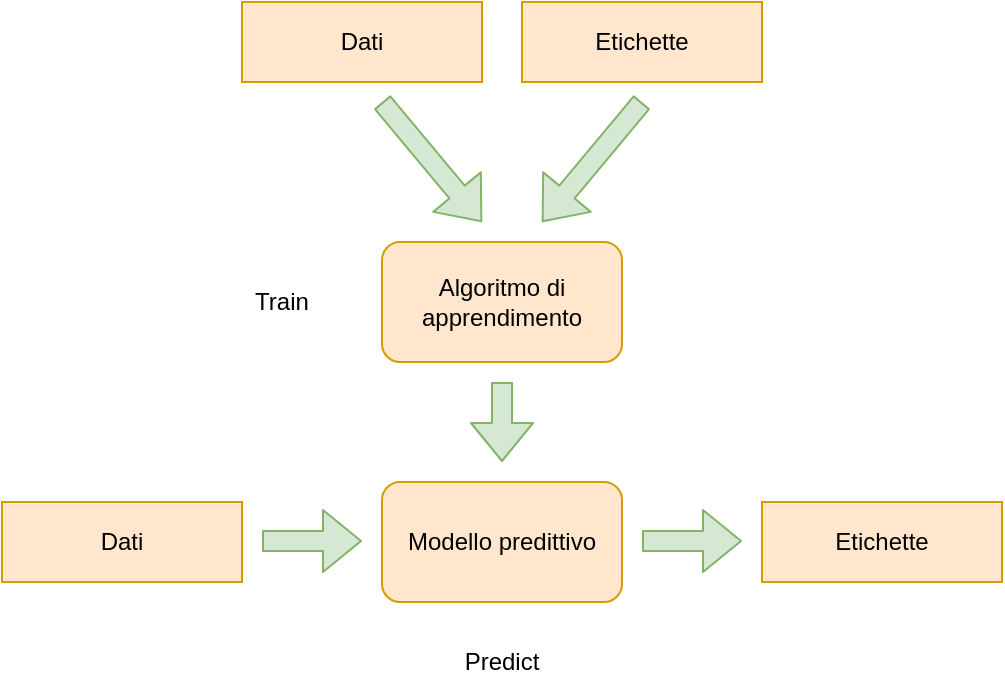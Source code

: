 <mxfile version="13.0.1" type="device"><diagram id="uGoOqkuVBy6Jfg8oWHj1" name="Page-1"><mxGraphModel dx="2064" dy="1097" grid="1" gridSize="10" guides="1" tooltips="1" connect="1" arrows="1" fold="1" page="1" pageScale="1" pageWidth="827" pageHeight="1169" math="0" shadow="0"><root><mxCell id="0"/><mxCell id="1" parent="0"/><mxCell id="e8D0550W85g68xcSZVXh-15" value="" style="group" vertex="1" connectable="0" parent="1"><mxGeometry x="120" y="40" width="500" height="340" as="geometry"/></mxCell><mxCell id="e8D0550W85g68xcSZVXh-1" value="Dati" style="rounded=0;whiteSpace=wrap;html=1;fillColor=#ffe6cc;strokeColor=#d79b00;" vertex="1" parent="e8D0550W85g68xcSZVXh-15"><mxGeometry x="120" width="120" height="40" as="geometry"/></mxCell><mxCell id="e8D0550W85g68xcSZVXh-2" value="Etichette" style="rounded=0;whiteSpace=wrap;html=1;fillColor=#ffe6cc;strokeColor=#d79b00;" vertex="1" parent="e8D0550W85g68xcSZVXh-15"><mxGeometry x="260" width="120" height="40" as="geometry"/></mxCell><mxCell id="e8D0550W85g68xcSZVXh-3" value="Algoritmo di apprendimento" style="rounded=1;whiteSpace=wrap;html=1;fillColor=#ffe6cc;strokeColor=#d79b00;" vertex="1" parent="e8D0550W85g68xcSZVXh-15"><mxGeometry x="190" y="120" width="120" height="60" as="geometry"/></mxCell><mxCell id="e8D0550W85g68xcSZVXh-4" value="Modello predittivo" style="rounded=1;whiteSpace=wrap;html=1;fillColor=#ffe6cc;strokeColor=#d79b00;" vertex="1" parent="e8D0550W85g68xcSZVXh-15"><mxGeometry x="190" y="240" width="120" height="60" as="geometry"/></mxCell><mxCell id="e8D0550W85g68xcSZVXh-5" value="Dati" style="rounded=0;whiteSpace=wrap;html=1;fillColor=#ffe6cc;strokeColor=#d79b00;" vertex="1" parent="e8D0550W85g68xcSZVXh-15"><mxGeometry y="250" width="120" height="40" as="geometry"/></mxCell><mxCell id="e8D0550W85g68xcSZVXh-6" value="Etichette" style="rounded=0;whiteSpace=wrap;html=1;fillColor=#ffe6cc;strokeColor=#d79b00;" vertex="1" parent="e8D0550W85g68xcSZVXh-15"><mxGeometry x="380" y="250" width="120" height="40" as="geometry"/></mxCell><mxCell id="e8D0550W85g68xcSZVXh-7" value="" style="shape=flexArrow;endArrow=classic;html=1;fillColor=#d5e8d4;strokeColor=#82b366;" edge="1" parent="e8D0550W85g68xcSZVXh-15"><mxGeometry width="50" height="50" relative="1" as="geometry"><mxPoint x="190" y="50" as="sourcePoint"/><mxPoint x="240" y="110" as="targetPoint"/></mxGeometry></mxCell><mxCell id="e8D0550W85g68xcSZVXh-8" value="" style="shape=flexArrow;endArrow=classic;html=1;fillColor=#d5e8d4;strokeColor=#82b366;" edge="1" parent="e8D0550W85g68xcSZVXh-15"><mxGeometry width="50" height="50" relative="1" as="geometry"><mxPoint x="320" y="50" as="sourcePoint"/><mxPoint x="270" y="110" as="targetPoint"/></mxGeometry></mxCell><mxCell id="e8D0550W85g68xcSZVXh-9" value="" style="shape=flexArrow;endArrow=classic;html=1;fillColor=#d5e8d4;strokeColor=#82b366;" edge="1" parent="e8D0550W85g68xcSZVXh-15"><mxGeometry width="50" height="50" relative="1" as="geometry"><mxPoint x="250" y="190" as="sourcePoint"/><mxPoint x="250" y="230" as="targetPoint"/></mxGeometry></mxCell><mxCell id="e8D0550W85g68xcSZVXh-10" value="" style="shape=flexArrow;endArrow=classic;html=1;fillColor=#d5e8d4;strokeColor=#82b366;" edge="1" parent="e8D0550W85g68xcSZVXh-15"><mxGeometry width="50" height="50" relative="1" as="geometry"><mxPoint x="130" y="269.5" as="sourcePoint"/><mxPoint x="180" y="269.5" as="targetPoint"/></mxGeometry></mxCell><mxCell id="e8D0550W85g68xcSZVXh-11" value="" style="shape=flexArrow;endArrow=classic;html=1;fillColor=#d5e8d4;strokeColor=#82b366;" edge="1" parent="e8D0550W85g68xcSZVXh-15"><mxGeometry width="50" height="50" relative="1" as="geometry"><mxPoint x="320" y="269.5" as="sourcePoint"/><mxPoint x="370" y="269.5" as="targetPoint"/></mxGeometry></mxCell><mxCell id="e8D0550W85g68xcSZVXh-13" value="Train" style="text;html=1;strokeColor=none;fillColor=none;align=center;verticalAlign=middle;whiteSpace=wrap;rounded=0;" vertex="1" parent="e8D0550W85g68xcSZVXh-15"><mxGeometry x="120" y="140" width="40" height="20" as="geometry"/></mxCell><mxCell id="e8D0550W85g68xcSZVXh-14" value="Predict" style="text;html=1;strokeColor=none;fillColor=none;align=center;verticalAlign=middle;whiteSpace=wrap;rounded=0;" vertex="1" parent="e8D0550W85g68xcSZVXh-15"><mxGeometry x="230" y="320" width="40" height="20" as="geometry"/></mxCell></root></mxGraphModel></diagram></mxfile>